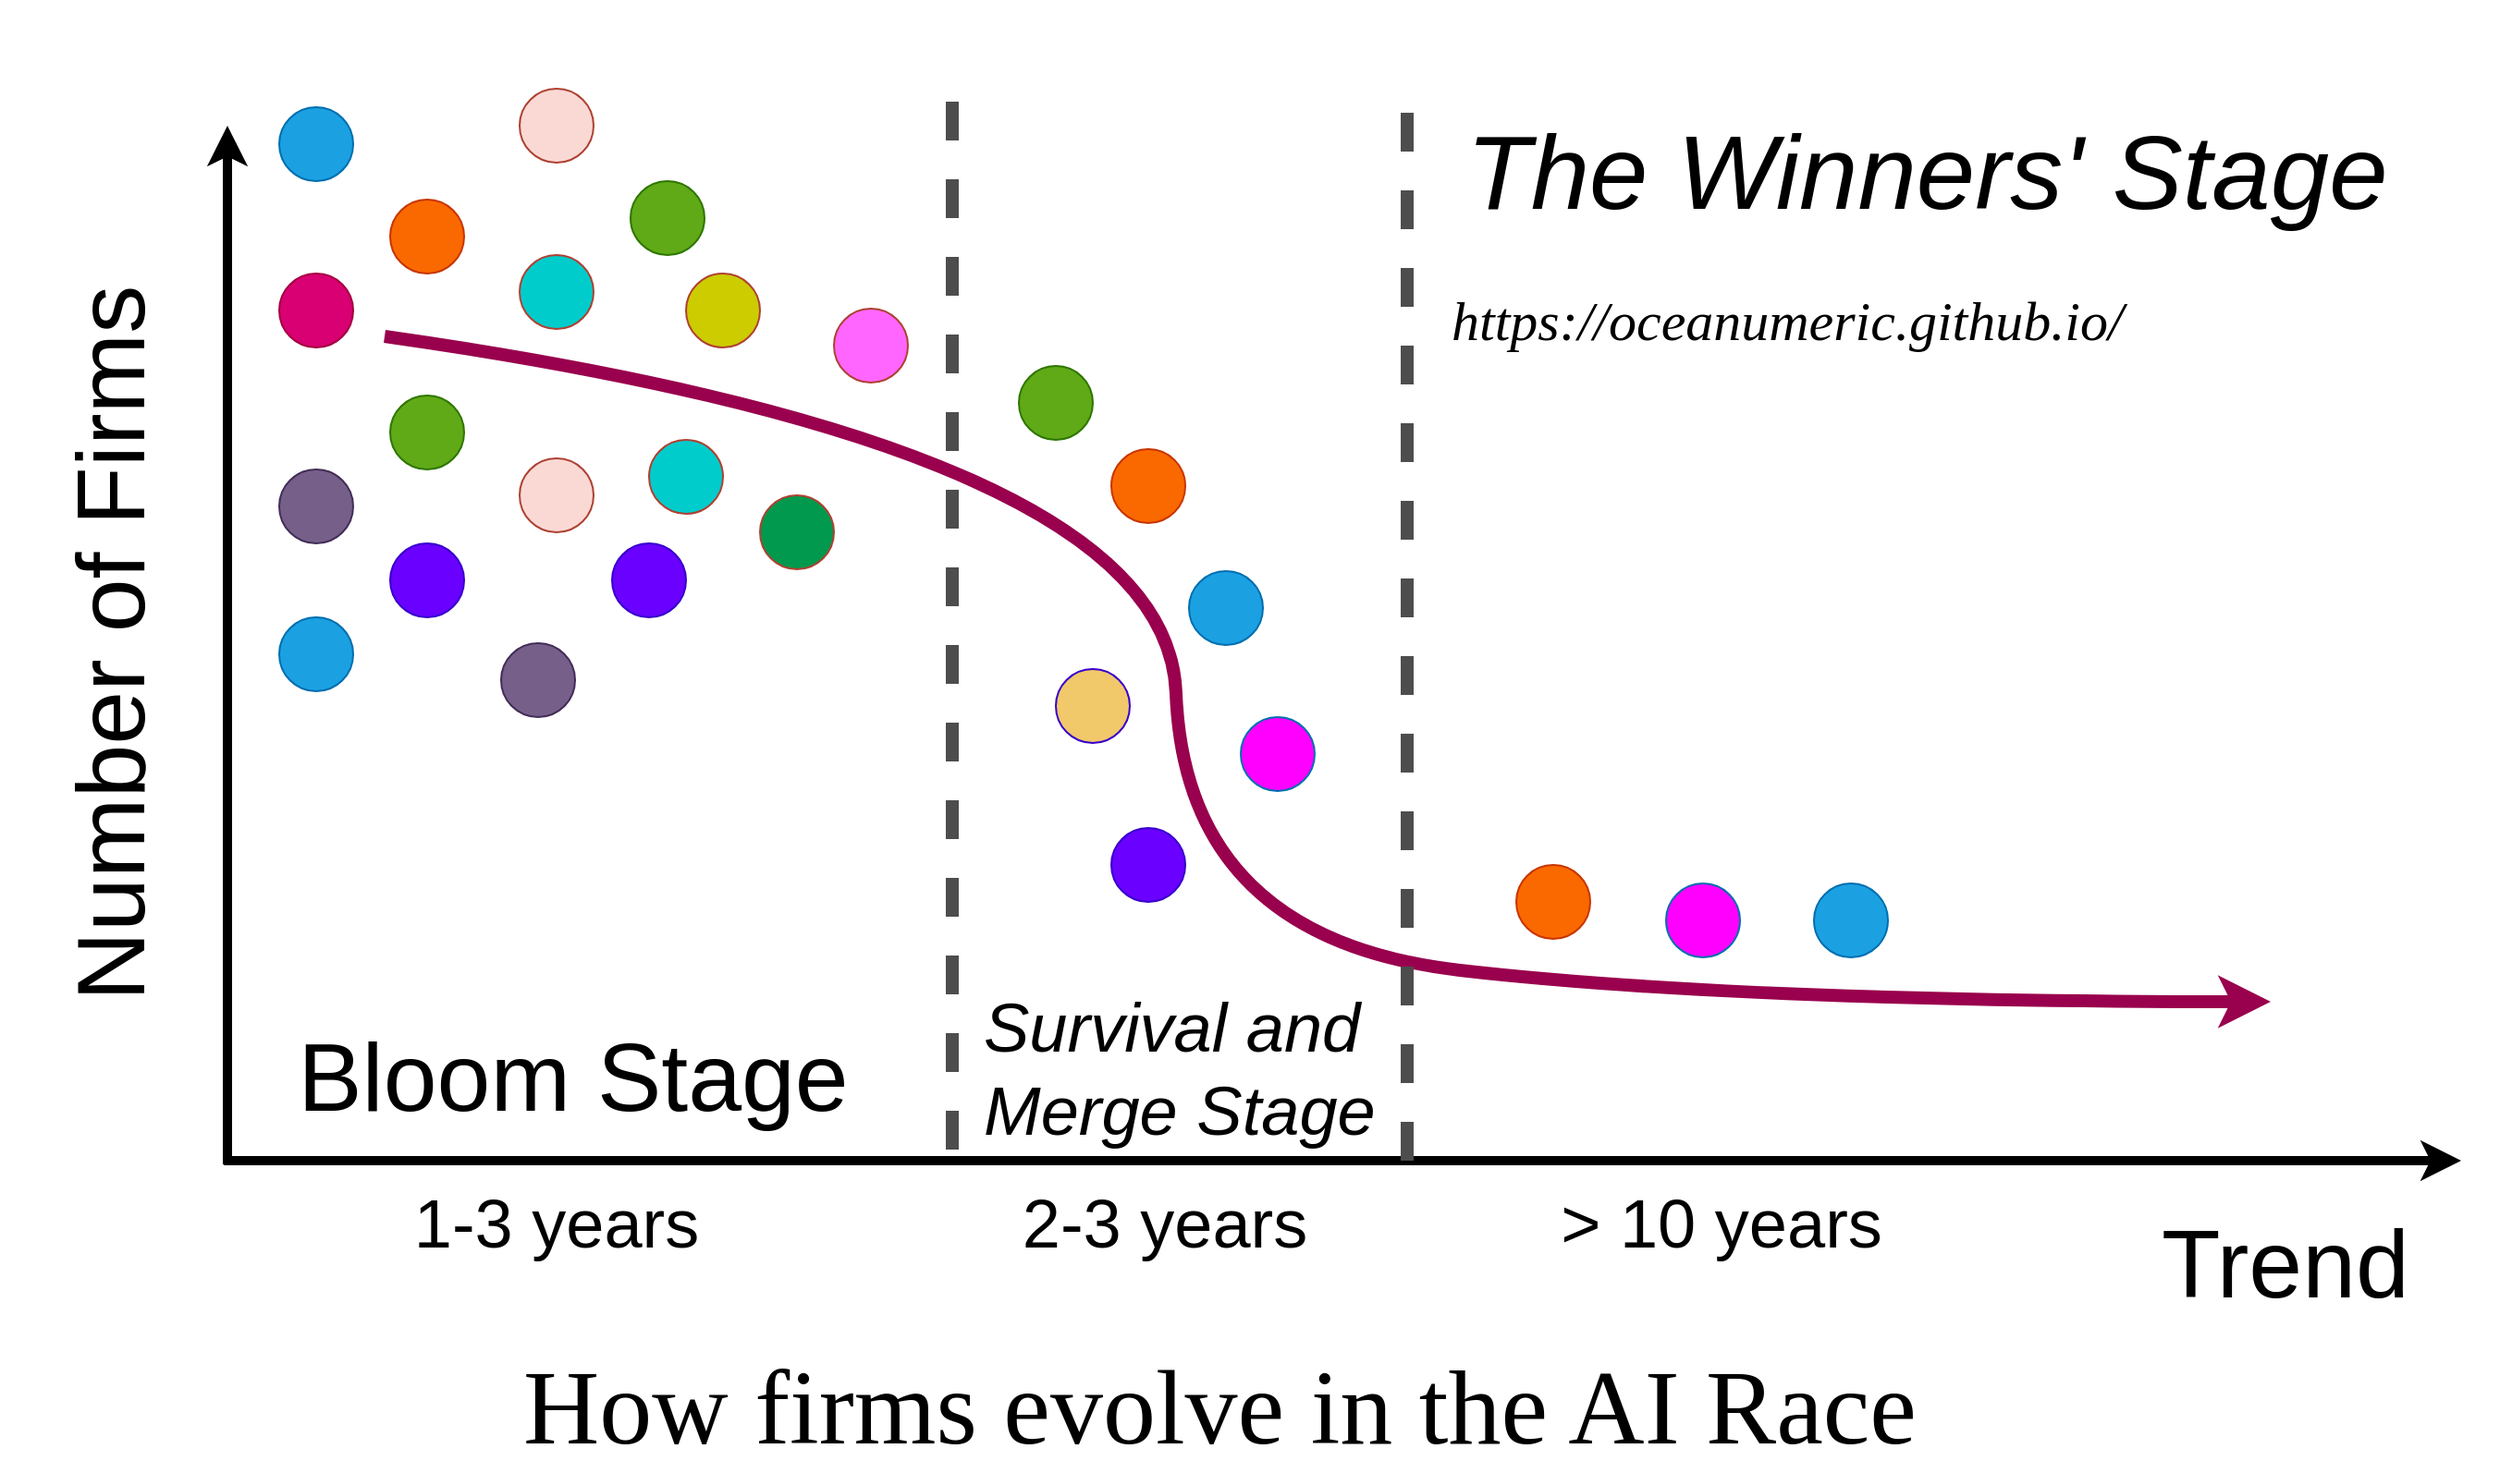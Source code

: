 <mxfile scale="3" border="0">
    <diagram id="0WsB0r4QxBH1Fb_YK2Zd" name="Page-1">
        <mxGraphModel dx="1707" dy="1398" grid="1" gridSize="10" guides="1" tooltips="1" connect="1" arrows="1" fold="1" page="1" pageScale="1" pageWidth="1600" pageHeight="900" background="#ffffff" math="0" shadow="0">
            <root>
                <mxCell id="0"/>
                <mxCell id="1" parent="0"/>
                <mxCell id="2" value="" style="endArrow=classic;html=1;strokeColor=#000000;strokeWidth=5;" edge="1" parent="1">
                    <mxGeometry width="50" height="50" relative="1" as="geometry">
                        <mxPoint x="240" y="640" as="sourcePoint"/>
                        <mxPoint x="1450" y="640" as="targetPoint"/>
                    </mxGeometry>
                </mxCell>
                <mxCell id="3" value="" style="endArrow=classic;html=1;strokeColor=#000000;strokeWidth=5;" edge="1" parent="1">
                    <mxGeometry width="50" height="50" relative="1" as="geometry">
                        <mxPoint x="242" y="642" as="sourcePoint"/>
                        <mxPoint x="242" y="80" as="targetPoint"/>
                    </mxGeometry>
                </mxCell>
                <mxCell id="4" value="Trend" style="text;html=1;strokeColor=none;fillColor=none;align=center;verticalAlign=middle;whiteSpace=wrap;rounded=0;fontColor=#000000;fontSize=52;" vertex="1" parent="1">
                    <mxGeometry x="1270" y="681" width="170" height="30" as="geometry"/>
                </mxCell>
                <mxCell id="5" value="" style="curved=1;endArrow=classic;html=1;strokeColor=#99004D;strokeWidth=7;fontSize=52;fontColor=#000000;" edge="1" parent="1">
                    <mxGeometry width="50" height="50" relative="1" as="geometry">
                        <mxPoint x="327" y="194" as="sourcePoint"/>
                        <mxPoint x="1347" y="554" as="targetPoint"/>
                        <Array as="points">
                            <mxPoint x="750" y="254"/>
                            <mxPoint x="760" y="520"/>
                            <mxPoint x="1057" y="554"/>
                        </Array>
                    </mxGeometry>
                </mxCell>
                <mxCell id="6" value="Number of Firms" style="text;html=1;strokeColor=none;fillColor=none;align=center;verticalAlign=middle;whiteSpace=wrap;rounded=0;fontSize=52;fontColor=#000000;horizontal=0;" vertex="1" parent="1">
                    <mxGeometry x="119" y="130" width="120" height="460" as="geometry"/>
                </mxCell>
                <mxCell id="7" value="" style="endArrow=none;html=1;strokeColor=#4D4D4D;strokeWidth=7;fontSize=52;fontColor=#000000;dashed=1;" edge="1" parent="1">
                    <mxGeometry width="50" height="50" relative="1" as="geometry">
                        <mxPoint x="634" y="634" as="sourcePoint"/>
                        <mxPoint x="634" y="60" as="targetPoint"/>
                    </mxGeometry>
                </mxCell>
                <mxCell id="8" value="" style="endArrow=none;html=1;strokeColor=#4D4D4D;strokeWidth=7;fontSize=52;fontColor=#000000;dashed=1;" edge="1" parent="1">
                    <mxGeometry width="50" height="50" relative="1" as="geometry">
                        <mxPoint x="880" y="640" as="sourcePoint"/>
                        <mxPoint x="880" y="60" as="targetPoint"/>
                    </mxGeometry>
                </mxCell>
                <mxCell id="12" value="Bloom Stage" style="text;html=1;strokeColor=none;fillColor=none;align=center;verticalAlign=middle;whiteSpace=wrap;rounded=0;fontSize=52;fontColor=#000000;" vertex="1" parent="1">
                    <mxGeometry x="239" y="580" width="380" height="30" as="geometry"/>
                </mxCell>
                <mxCell id="14" value="" style="ellipse;whiteSpace=wrap;html=1;aspect=fixed;fontSize=52;fontColor=#ffffff;fillColor=#60a917;strokeColor=#2D7600;" vertex="1" parent="1">
                    <mxGeometry x="330" y="226" width="40" height="40" as="geometry"/>
                </mxCell>
                <mxCell id="15" value="" style="ellipse;whiteSpace=wrap;html=1;aspect=fixed;fontSize=52;fontColor=#ffffff;fillColor=#1ba1e2;strokeColor=#006EAF;" vertex="1" parent="1">
                    <mxGeometry x="270" y="70" width="40" height="40" as="geometry"/>
                </mxCell>
                <mxCell id="17" value="" style="ellipse;whiteSpace=wrap;html=1;aspect=fixed;fontSize=52;fontColor=#ffffff;fillColor=#d80073;strokeColor=#A50040;" vertex="1" parent="1">
                    <mxGeometry x="270" y="160" width="40" height="40" as="geometry"/>
                </mxCell>
                <mxCell id="18" value="" style="ellipse;whiteSpace=wrap;html=1;aspect=fixed;fontSize=52;fontColor=#ffffff;fillColor=#6a00ff;strokeColor=#3700CC;" vertex="1" parent="1">
                    <mxGeometry x="330" y="306" width="40" height="40" as="geometry"/>
                </mxCell>
                <mxCell id="20" value="" style="ellipse;whiteSpace=wrap;html=1;aspect=fixed;fontSize=52;fontColor=#000000;fillColor=#fa6800;strokeColor=#C73500;" vertex="1" parent="1">
                    <mxGeometry x="330" y="120" width="40" height="40" as="geometry"/>
                </mxCell>
                <mxCell id="22" value="" style="ellipse;whiteSpace=wrap;html=1;aspect=fixed;fontSize=52;fontColor=#ffffff;fillColor=#76608a;strokeColor=#432D57;" vertex="1" parent="1">
                    <mxGeometry x="270" y="266" width="40" height="40" as="geometry"/>
                </mxCell>
                <mxCell id="25" value="" style="ellipse;whiteSpace=wrap;html=1;aspect=fixed;fontSize=52;fillColor=#fad9d5;strokeColor=#ae4132;" vertex="1" parent="1">
                    <mxGeometry x="400" y="260" width="40" height="40" as="geometry"/>
                </mxCell>
                <mxCell id="26" value="" style="ellipse;whiteSpace=wrap;html=1;aspect=fixed;fontSize=52;fillColor=#00CCCC;strokeColor=#ae4132;" vertex="1" parent="1">
                    <mxGeometry x="400" y="150" width="40" height="40" as="geometry"/>
                </mxCell>
                <mxCell id="27" value="" style="ellipse;whiteSpace=wrap;html=1;aspect=fixed;fontSize=52;fillColor=#CCCC00;strokeColor=#ae4132;" vertex="1" parent="1">
                    <mxGeometry x="490" y="160" width="40" height="40" as="geometry"/>
                </mxCell>
                <mxCell id="28" value="" style="ellipse;whiteSpace=wrap;html=1;aspect=fixed;fontSize=52;fontColor=#ffffff;fillColor=#60a917;strokeColor=#2D7600;" vertex="1" parent="1">
                    <mxGeometry x="460" y="110" width="40" height="40" as="geometry"/>
                </mxCell>
                <mxCell id="29" value="" style="ellipse;whiteSpace=wrap;html=1;aspect=fixed;fontSize=52;fontColor=#ffffff;fillColor=#6a00ff;strokeColor=#3700CC;" vertex="1" parent="1">
                    <mxGeometry x="450" y="306" width="40" height="40" as="geometry"/>
                </mxCell>
                <mxCell id="30" value="" style="ellipse;whiteSpace=wrap;html=1;aspect=fixed;fontSize=52;fontColor=#ffffff;fillColor=#76608a;strokeColor=#432D57;" vertex="1" parent="1">
                    <mxGeometry x="390" y="360" width="40" height="40" as="geometry"/>
                </mxCell>
                <mxCell id="31" value="" style="ellipse;whiteSpace=wrap;html=1;aspect=fixed;fontSize=52;fillColor=#fad9d5;strokeColor=#ae4132;" vertex="1" parent="1">
                    <mxGeometry x="400" y="60" width="40" height="40" as="geometry"/>
                </mxCell>
                <mxCell id="33" value="" style="ellipse;whiteSpace=wrap;html=1;aspect=fixed;fontSize=52;fontColor=#ffffff;fillColor=#1ba1e2;strokeColor=#006EAF;" vertex="1" parent="1">
                    <mxGeometry x="270" y="346" width="40" height="40" as="geometry"/>
                </mxCell>
                <mxCell id="34" value="" style="ellipse;whiteSpace=wrap;html=1;aspect=fixed;fontSize=52;fillColor=#00CCCC;strokeColor=#ae4132;" vertex="1" parent="1">
                    <mxGeometry x="470" y="250" width="40" height="40" as="geometry"/>
                </mxCell>
                <mxCell id="35" value="" style="ellipse;whiteSpace=wrap;html=1;aspect=fixed;fontSize=52;fillColor=#00994D;strokeColor=#ae4132;" vertex="1" parent="1">
                    <mxGeometry x="530" y="280" width="40" height="40" as="geometry"/>
                </mxCell>
                <mxCell id="36" value="" style="ellipse;whiteSpace=wrap;html=1;aspect=fixed;fontSize=52;fillColor=#FF66FF;strokeColor=#ae4132;" vertex="1" parent="1">
                    <mxGeometry x="570" y="179" width="40" height="40" as="geometry"/>
                </mxCell>
                <mxCell id="38" value="1-3 years" style="text;html=1;strokeColor=none;fillColor=none;align=center;verticalAlign=middle;whiteSpace=wrap;rounded=0;fontSize=37;fontColor=#000000;" vertex="1" parent="1">
                    <mxGeometry x="305" y="660" width="230" height="30" as="geometry"/>
                </mxCell>
                <mxCell id="39" value="Survival and Merge Stage&amp;nbsp;" style="text;html=1;strokeColor=none;fillColor=none;align=left;verticalAlign=middle;whiteSpace=wrap;rounded=0;fontSize=37;fontColor=#000000;fontStyle=2" vertex="1" parent="1">
                    <mxGeometry x="649" y="576" width="290" height="30" as="geometry"/>
                </mxCell>
                <mxCell id="40" value="" style="ellipse;whiteSpace=wrap;html=1;aspect=fixed;fontSize=52;fontColor=#000000;fillColor=#fa6800;strokeColor=#C73500;" vertex="1" parent="1">
                    <mxGeometry x="720" y="255" width="40" height="40" as="geometry"/>
                </mxCell>
                <mxCell id="41" value="" style="ellipse;whiteSpace=wrap;html=1;aspect=fixed;fontSize=52;fontColor=#ffffff;fillColor=#1ba1e2;strokeColor=#006EAF;" vertex="1" parent="1">
                    <mxGeometry x="762" y="321" width="40" height="40" as="geometry"/>
                </mxCell>
                <mxCell id="42" value="" style="ellipse;whiteSpace=wrap;html=1;aspect=fixed;fontSize=52;fontColor=#ffffff;fillColor=#60a917;strokeColor=#2D7600;" vertex="1" parent="1">
                    <mxGeometry x="670" y="210" width="40" height="40" as="geometry"/>
                </mxCell>
                <mxCell id="43" value="" style="ellipse;whiteSpace=wrap;html=1;aspect=fixed;fontSize=52;fontColor=#ffffff;fillColor=#F1C86A;strokeColor=#3700CC;" vertex="1" parent="1">
                    <mxGeometry x="690" y="374" width="40" height="40" as="geometry"/>
                </mxCell>
                <mxCell id="44" value="" style="ellipse;whiteSpace=wrap;html=1;aspect=fixed;fontSize=52;fontColor=#ffffff;fillColor=#FF00FF;strokeColor=#006EAF;" vertex="1" parent="1">
                    <mxGeometry x="790" y="400" width="40" height="40" as="geometry"/>
                </mxCell>
                <mxCell id="45" value="" style="ellipse;whiteSpace=wrap;html=1;aspect=fixed;fontSize=52;fontColor=#ffffff;fillColor=#6a00ff;strokeColor=#3700CC;" vertex="1" parent="1">
                    <mxGeometry x="720" y="460" width="40" height="40" as="geometry"/>
                </mxCell>
                <mxCell id="47" value="" style="ellipse;whiteSpace=wrap;html=1;aspect=fixed;fontSize=52;fontColor=#000000;fillColor=#fa6800;strokeColor=#C73500;" vertex="1" parent="1">
                    <mxGeometry x="939" y="480" width="40" height="40" as="geometry"/>
                </mxCell>
                <mxCell id="48" value="" style="ellipse;whiteSpace=wrap;html=1;aspect=fixed;fontSize=52;fontColor=#ffffff;fillColor=#FF00FF;strokeColor=#006EAF;" vertex="1" parent="1">
                    <mxGeometry x="1020" y="490" width="40" height="40" as="geometry"/>
                </mxCell>
                <mxCell id="49" value="" style="ellipse;whiteSpace=wrap;html=1;aspect=fixed;fontSize=52;fontColor=#ffffff;fillColor=#1ba1e2;strokeColor=#006EAF;" vertex="1" parent="1">
                    <mxGeometry x="1100" y="490" width="40" height="40" as="geometry"/>
                </mxCell>
                <mxCell id="50" value="The Winners' Stage" style="text;html=1;strokeColor=none;fillColor=none;align=left;verticalAlign=middle;whiteSpace=wrap;rounded=0;fontSize=57;fontColor=#000000;fontStyle=2" vertex="1" parent="1">
                    <mxGeometry x="910" y="90" width="560" height="30" as="geometry"/>
                </mxCell>
                <mxCell id="51" value="2-3 years" style="text;html=1;strokeColor=none;fillColor=none;align=center;verticalAlign=middle;whiteSpace=wrap;rounded=0;fontSize=37;fontColor=#000000;" vertex="1" parent="1">
                    <mxGeometry x="634" y="660" width="230" height="30" as="geometry"/>
                </mxCell>
                <mxCell id="52" value="&amp;gt; 10 years" style="text;html=1;strokeColor=none;fillColor=none;align=center;verticalAlign=middle;whiteSpace=wrap;rounded=0;fontSize=37;fontColor=#000000;" vertex="1" parent="1">
                    <mxGeometry x="935" y="660" width="230" height="30" as="geometry"/>
                </mxCell>
                <mxCell id="53" value="How firms evolve in the AI Race" style="text;html=1;strokeColor=none;fillColor=none;align=left;verticalAlign=middle;whiteSpace=wrap;rounded=0;fontSize=57;fontColor=#000000;fontStyle=0;fontFamily=Georgia;" vertex="1" parent="1">
                    <mxGeometry x="400" y="759" width="860" height="30" as="geometry"/>
                </mxCell>
                <mxCell id="54" value="" style="ellipse;whiteSpace=wrap;html=1;aspect=fixed;fontSize=52;fillColor=none;strokeColor=none;" vertex="1" parent="1">
                    <mxGeometry x="410" y="12" width="40" height="40" as="geometry"/>
                </mxCell>
                <mxCell id="55" value="https://oceanumeric.github.io/" style="text;html=1;strokeColor=none;fillColor=none;align=left;verticalAlign=middle;whiteSpace=wrap;rounded=0;fontSize=30;fontColor=#000000;fontStyle=2;fontFamily=Lucida Console;" vertex="1" parent="1">
                    <mxGeometry x="902" y="170" width="540" height="30" as="geometry"/>
                </mxCell>
            </root>
        </mxGraphModel>
    </diagram>
</mxfile>